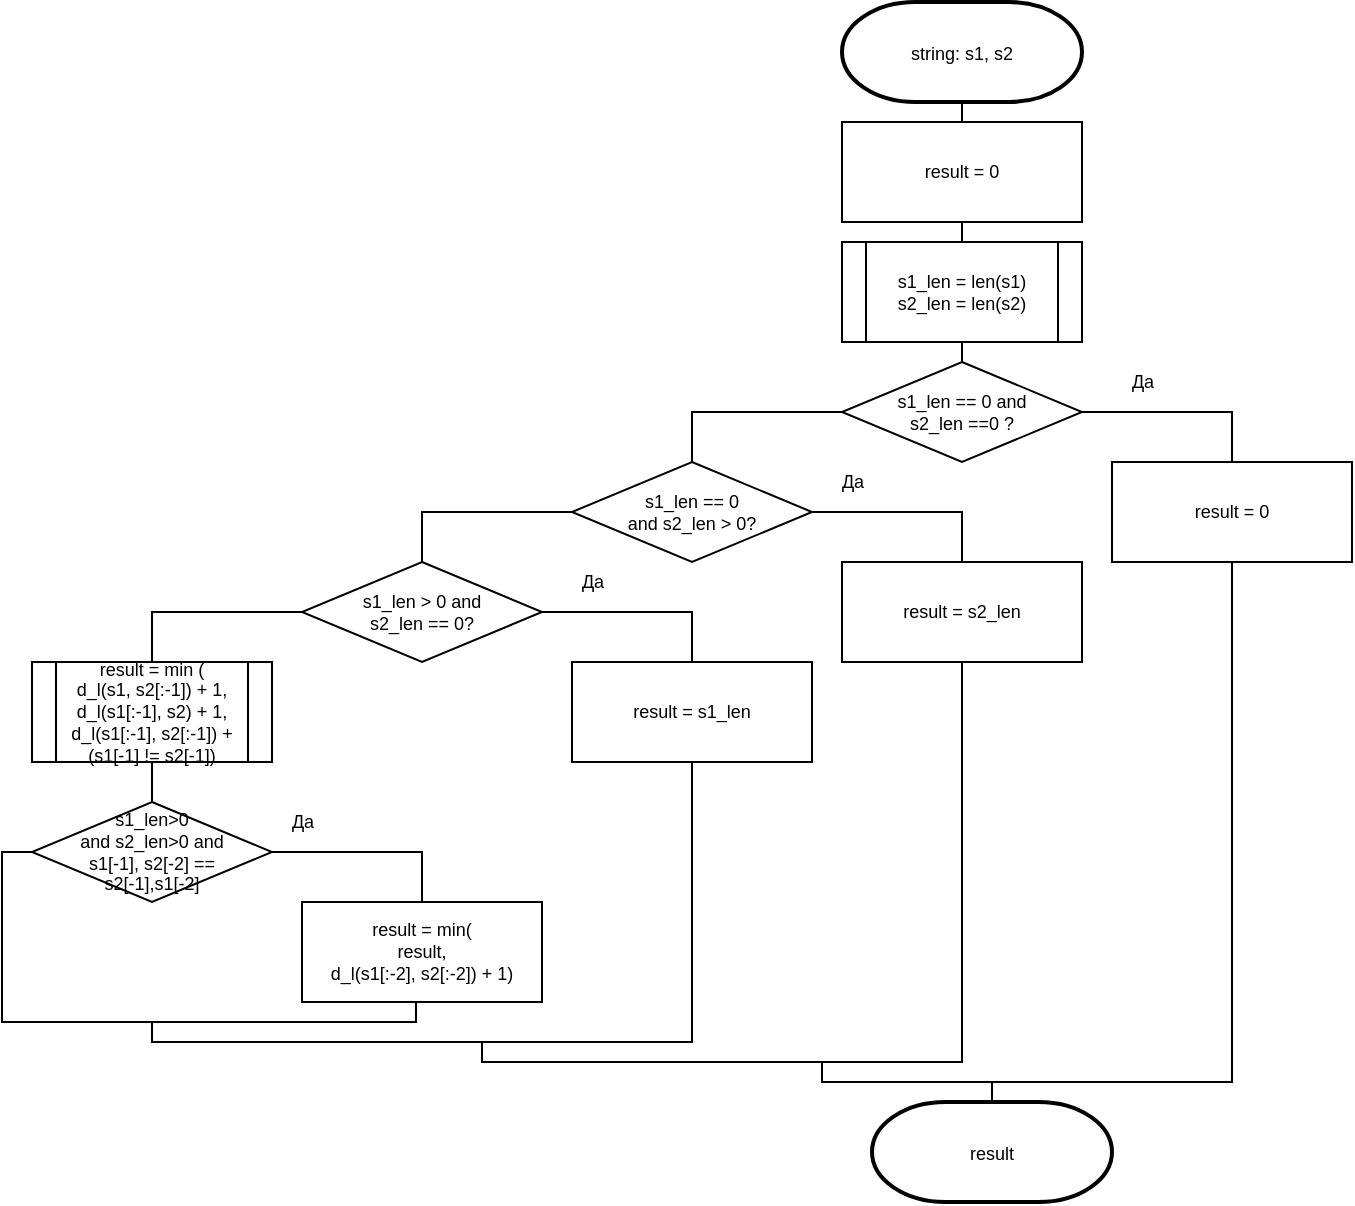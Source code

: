 <mxfile version="13.0.3" type="device" pages="4"><diagram id="ky_D2-CPcVHfG4twRtml" name="rec_dl"><mxGraphModel dx="1422" dy="735" grid="1" gridSize="10" guides="1" tooltips="1" connect="1" arrows="1" fold="1" page="1" pageScale="1" pageWidth="850" pageHeight="1100" math="0" shadow="0"><root><mxCell id="0"/><mxCell id="1" parent="0"/><mxCell id="SP39VCuTIbJQBI7lPQEr-27" style="edgeStyle=orthogonalEdgeStyle;rounded=0;orthogonalLoop=1;jettySize=auto;html=1;entryX=0.5;entryY=0;entryDx=0;entryDy=0;endArrow=none;endFill=0;fontSize=9;" parent="1" source="SP39VCuTIbJQBI7lPQEr-5" target="SP39VCuTIbJQBI7lPQEr-6" edge="1"><mxGeometry relative="1" as="geometry"/></mxCell><mxCell id="SP39VCuTIbJQBI7lPQEr-5" value="s1_len == 0 and &lt;br&gt;s2_len ==0 ?" style="rhombus;whiteSpace=wrap;html=1;fontSize=9;" parent="1" vertex="1"><mxGeometry x="550" y="200" width="120" height="50" as="geometry"/></mxCell><mxCell id="SP39VCuTIbJQBI7lPQEr-6" value="s1_len == 0 &lt;br&gt;and s2_len &amp;gt; 0?" style="rhombus;whiteSpace=wrap;html=1;fontSize=9;" parent="1" vertex="1"><mxGeometry x="415" y="250" width="120" height="50" as="geometry"/></mxCell><mxCell id="SP39VCuTIbJQBI7lPQEr-7" value="result = 0" style="rounded=0;whiteSpace=wrap;html=1;fontSize=9;" parent="1" vertex="1"><mxGeometry x="685" y="250" width="120" height="50" as="geometry"/></mxCell><mxCell id="SP39VCuTIbJQBI7lPQEr-8" value="result = s2_len" style="rounded=0;whiteSpace=wrap;html=1;fontSize=9;" parent="1" vertex="1"><mxGeometry x="550" y="300" width="120" height="50" as="geometry"/></mxCell><mxCell id="SP39VCuTIbJQBI7lPQEr-9" value="s1_len &amp;gt; 0 and&lt;br&gt;s2_len == 0?" style="rhombus;whiteSpace=wrap;html=1;fontSize=9;" parent="1" vertex="1"><mxGeometry x="280" y="300" width="120" height="50" as="geometry"/></mxCell><mxCell id="SP39VCuTIbJQBI7lPQEr-10" value="result = s1_len" style="rounded=0;whiteSpace=wrap;html=1;fontSize=9;" parent="1" vertex="1"><mxGeometry x="415" y="350" width="120" height="50" as="geometry"/></mxCell><mxCell id="SP39VCuTIbJQBI7lPQEr-11" value="result = min (&lt;br&gt;d_l(s1, s2[:-1]) + 1,&lt;br&gt;d_l(s1[:-1], s2) + 1,&lt;br&gt;d_l(s1[:-1], s2[:-1]) +&lt;br&gt;(s1[-1] != s2[-1])&lt;br&gt;" style="shape=process;whiteSpace=wrap;html=1;backgroundOutline=1;fontSize=9;" parent="1" vertex="1"><mxGeometry x="145" y="350" width="120" height="50" as="geometry"/></mxCell><mxCell id="SP39VCuTIbJQBI7lPQEr-12" value="s1_len&amp;gt;0 &lt;br&gt;and s2_len&amp;gt;0 and &lt;br&gt;s1[-1], s2[-2] == &lt;br&gt;s2[-1],s1[-2]" style="rhombus;whiteSpace=wrap;html=1;fontSize=9;" parent="1" vertex="1"><mxGeometry x="145" y="420" width="120" height="50" as="geometry"/></mxCell><mxCell id="SP39VCuTIbJQBI7lPQEr-13" value="result = min(&lt;br&gt;result,&lt;br&gt;d_l(s1[:-2], s2[:-2]) + 1)" style="rounded=0;whiteSpace=wrap;html=1;fontSize=9;" parent="1" vertex="1"><mxGeometry x="280" y="470" width="120" height="50" as="geometry"/></mxCell><mxCell id="SP39VCuTIbJQBI7lPQEr-14" value="" style="endArrow=none;html=1;entryX=0.5;entryY=1;entryDx=0;entryDy=0;exitX=0.5;exitY=0;exitDx=0;exitDy=0;edgeStyle=orthogonalEdgeStyle;fontSize=9;" parent="1" source="SP39VCuTIbJQBI7lPQEr-3" edge="1"><mxGeometry width="50" height="50" relative="1" as="geometry"><mxPoint x="560" y="440" as="sourcePoint"/><mxPoint x="610" y="70" as="targetPoint"/></mxGeometry></mxCell><mxCell id="SP39VCuTIbJQBI7lPQEr-3" value="result = 0" style="rounded=0;whiteSpace=wrap;html=1;fontSize=9;" parent="1" vertex="1"><mxGeometry x="550" y="80" width="120" height="50" as="geometry"/></mxCell><mxCell id="SP39VCuTIbJQBI7lPQEr-15" value="" style="endArrow=none;html=1;entryX=0.5;entryY=1;entryDx=0;entryDy=0;exitX=0.5;exitY=0;exitDx=0;exitDy=0;edgeStyle=orthogonalEdgeStyle;fontSize=9;" parent="1" source="SP39VCuTIbJQBI7lPQEr-4" target="SP39VCuTIbJQBI7lPQEr-3" edge="1"><mxGeometry width="50" height="50" relative="1" as="geometry"><mxPoint x="610" y="200" as="sourcePoint"/><mxPoint x="610" y="70" as="targetPoint"/></mxGeometry></mxCell><mxCell id="SP39VCuTIbJQBI7lPQEr-4" value="s1_len = len(s1)&lt;br style=&quot;font-size: 9px;&quot;&gt;s2_len = len(s2)" style="shape=process;whiteSpace=wrap;html=1;backgroundOutline=1;fontSize=9;" parent="1" vertex="1"><mxGeometry x="550" y="140" width="120" height="50" as="geometry"/></mxCell><mxCell id="SP39VCuTIbJQBI7lPQEr-16" value="" style="endArrow=none;html=1;entryX=0.5;entryY=1;entryDx=0;entryDy=0;exitX=0.5;exitY=0;exitDx=0;exitDy=0;edgeStyle=orthogonalEdgeStyle;fontSize=9;" parent="1" source="SP39VCuTIbJQBI7lPQEr-5" target="SP39VCuTIbJQBI7lPQEr-4" edge="1"><mxGeometry width="50" height="50" relative="1" as="geometry"><mxPoint x="610" y="200" as="sourcePoint"/><mxPoint x="610" y="130" as="targetPoint"/></mxGeometry></mxCell><mxCell id="SP39VCuTIbJQBI7lPQEr-28" style="edgeStyle=orthogonalEdgeStyle;rounded=0;orthogonalLoop=1;jettySize=auto;html=1;entryX=0.5;entryY=0;entryDx=0;entryDy=0;endArrow=none;endFill=0;exitX=0;exitY=0.5;exitDx=0;exitDy=0;fontSize=9;" parent="1" source="SP39VCuTIbJQBI7lPQEr-6" target="SP39VCuTIbJQBI7lPQEr-9" edge="1"><mxGeometry relative="1" as="geometry"><mxPoint x="560" y="235" as="sourcePoint"/><mxPoint x="485" y="260" as="targetPoint"/></mxGeometry></mxCell><mxCell id="SP39VCuTIbJQBI7lPQEr-29" style="edgeStyle=orthogonalEdgeStyle;rounded=0;orthogonalLoop=1;jettySize=auto;html=1;entryX=0.5;entryY=0;entryDx=0;entryDy=0;endArrow=none;endFill=0;exitX=0;exitY=0.5;exitDx=0;exitDy=0;fontSize=9;" parent="1" source="SP39VCuTIbJQBI7lPQEr-9" target="SP39VCuTIbJQBI7lPQEr-11" edge="1"><mxGeometry relative="1" as="geometry"><mxPoint x="570" y="245" as="sourcePoint"/><mxPoint x="495" y="270" as="targetPoint"/></mxGeometry></mxCell><mxCell id="SP39VCuTIbJQBI7lPQEr-30" style="edgeStyle=orthogonalEdgeStyle;rounded=0;orthogonalLoop=1;jettySize=auto;html=1;entryX=0.5;entryY=0;entryDx=0;entryDy=0;endArrow=none;endFill=0;exitX=1;exitY=0.5;exitDx=0;exitDy=0;fontSize=9;" parent="1" source="SP39VCuTIbJQBI7lPQEr-5" target="SP39VCuTIbJQBI7lPQEr-7" edge="1"><mxGeometry relative="1" as="geometry"><mxPoint x="580" y="255" as="sourcePoint"/><mxPoint x="505" y="280" as="targetPoint"/></mxGeometry></mxCell><mxCell id="SP39VCuTIbJQBI7lPQEr-31" style="edgeStyle=orthogonalEdgeStyle;rounded=0;orthogonalLoop=1;jettySize=auto;html=1;entryX=1;entryY=0.5;entryDx=0;entryDy=0;endArrow=none;endFill=0;exitX=0.5;exitY=0;exitDx=0;exitDy=0;fontSize=9;" parent="1" source="SP39VCuTIbJQBI7lPQEr-8" target="SP39VCuTIbJQBI7lPQEr-6" edge="1"><mxGeometry relative="1" as="geometry"><mxPoint x="590" y="265" as="sourcePoint"/><mxPoint x="515" y="290" as="targetPoint"/></mxGeometry></mxCell><mxCell id="SP39VCuTIbJQBI7lPQEr-32" style="edgeStyle=orthogonalEdgeStyle;rounded=0;orthogonalLoop=1;jettySize=auto;html=1;entryX=1;entryY=0.5;entryDx=0;entryDy=0;endArrow=none;endFill=0;exitX=0.5;exitY=0;exitDx=0;exitDy=0;fontSize=9;" parent="1" source="SP39VCuTIbJQBI7lPQEr-10" target="SP39VCuTIbJQBI7lPQEr-9" edge="1"><mxGeometry relative="1" as="geometry"><mxPoint x="600" y="275" as="sourcePoint"/><mxPoint x="525" y="300" as="targetPoint"/></mxGeometry></mxCell><mxCell id="SP39VCuTIbJQBI7lPQEr-33" style="edgeStyle=orthogonalEdgeStyle;rounded=0;orthogonalLoop=1;jettySize=auto;html=1;entryX=0.5;entryY=1;entryDx=0;entryDy=0;endArrow=none;endFill=0;exitX=0.5;exitY=0;exitDx=0;exitDy=0;fontSize=9;" parent="1" source="SP39VCuTIbJQBI7lPQEr-12" target="SP39VCuTIbJQBI7lPQEr-11" edge="1"><mxGeometry relative="1" as="geometry"><mxPoint x="610" y="285" as="sourcePoint"/><mxPoint x="535" y="310" as="targetPoint"/></mxGeometry></mxCell><mxCell id="SP39VCuTIbJQBI7lPQEr-36" style="edgeStyle=orthogonalEdgeStyle;rounded=0;orthogonalLoop=1;jettySize=auto;html=1;entryX=0.5;entryY=0;entryDx=0;entryDy=0;endArrow=none;endFill=0;exitX=1;exitY=0.5;exitDx=0;exitDy=0;fontSize=9;" parent="1" source="SP39VCuTIbJQBI7lPQEr-12" target="SP39VCuTIbJQBI7lPQEr-13" edge="1"><mxGeometry relative="1" as="geometry"><mxPoint x="620" y="295" as="sourcePoint"/><mxPoint x="545" y="320" as="targetPoint"/></mxGeometry></mxCell><mxCell id="SP39VCuTIbJQBI7lPQEr-39" style="edgeStyle=orthogonalEdgeStyle;rounded=0;orthogonalLoop=1;jettySize=auto;html=1;endArrow=none;endFill=0;exitX=0.5;exitY=1;exitDx=0;exitDy=0;fontSize=9;" parent="1" source="SP39VCuTIbJQBI7lPQEr-8" edge="1"><mxGeometry relative="1" as="geometry"><mxPoint x="650" y="325" as="sourcePoint"/><mxPoint x="540" y="550" as="targetPoint"/><Array as="points"><mxPoint x="610" y="550"/></Array></mxGeometry></mxCell><mxCell id="SP39VCuTIbJQBI7lPQEr-40" style="edgeStyle=orthogonalEdgeStyle;rounded=0;orthogonalLoop=1;jettySize=auto;html=1;entryX=0.5;entryY=1;entryDx=0;entryDy=0;endArrow=none;endFill=0;fontSize=9;" parent="1" target="SP39VCuTIbJQBI7lPQEr-10" edge="1"><mxGeometry relative="1" as="geometry"><mxPoint x="360" y="540" as="sourcePoint"/><mxPoint x="585" y="360" as="targetPoint"/><Array as="points"><mxPoint x="360" y="540"/><mxPoint x="475" y="540"/></Array></mxGeometry></mxCell><mxCell id="SP39VCuTIbJQBI7lPQEr-41" style="edgeStyle=orthogonalEdgeStyle;rounded=0;orthogonalLoop=1;jettySize=auto;html=1;entryX=0;entryY=0.5;entryDx=0;entryDy=0;endArrow=none;endFill=0;exitX=0.5;exitY=0;exitDx=0;exitDy=0;fontSize=9;" parent="1" target="SP39VCuTIbJQBI7lPQEr-12" edge="1"><mxGeometry relative="1" as="geometry"><mxPoint x="625" y="570" as="sourcePoint"/><mxPoint x="595" y="370" as="targetPoint"/><Array as="points"><mxPoint x="625" y="560"/><mxPoint x="540" y="560"/><mxPoint x="540" y="550"/><mxPoint x="370" y="550"/><mxPoint x="370" y="540"/><mxPoint x="205" y="540"/><mxPoint x="205" y="530"/><mxPoint x="130" y="530"/><mxPoint x="130" y="445"/></Array></mxGeometry></mxCell><mxCell id="SP39VCuTIbJQBI7lPQEr-42" style="edgeStyle=orthogonalEdgeStyle;rounded=0;orthogonalLoop=1;jettySize=auto;html=1;endArrow=none;endFill=0;entryX=0.475;entryY=1;entryDx=0;entryDy=0;entryPerimeter=0;fontSize=9;" parent="1" target="SP39VCuTIbJQBI7lPQEr-13" edge="1"><mxGeometry relative="1" as="geometry"><mxPoint x="170" y="530" as="sourcePoint"/><mxPoint x="410" y="520" as="targetPoint"/><Array as="points"><mxPoint x="170" y="530"/><mxPoint x="337" y="530"/></Array></mxGeometry></mxCell><mxCell id="SP39VCuTIbJQBI7lPQEr-43" style="edgeStyle=orthogonalEdgeStyle;rounded=0;orthogonalLoop=1;jettySize=auto;html=1;endArrow=none;endFill=0;exitX=0.5;exitY=1;exitDx=0;exitDy=0;fontSize=9;" parent="1" source="SP39VCuTIbJQBI7lPQEr-7" edge="1"><mxGeometry relative="1" as="geometry"><mxPoint x="690" y="365" as="sourcePoint"/><mxPoint x="620" y="560" as="targetPoint"/><Array as="points"><mxPoint x="745" y="560"/></Array></mxGeometry></mxCell><mxCell id="SP39VCuTIbJQBI7lPQEr-44" value="Да" style="text;html=1;align=center;verticalAlign=middle;resizable=0;points=[];autosize=1;fontSize=9;" parent="1" vertex="1"><mxGeometry x="685" y="200" width="30" height="20" as="geometry"/></mxCell><mxCell id="SP39VCuTIbJQBI7lPQEr-46" value="Да" style="text;html=1;align=center;verticalAlign=middle;resizable=0;points=[];autosize=1;fontSize=9;" parent="1" vertex="1"><mxGeometry x="540" y="250" width="30" height="20" as="geometry"/></mxCell><mxCell id="SP39VCuTIbJQBI7lPQEr-47" value="Да" style="text;html=1;align=center;verticalAlign=middle;resizable=0;points=[];autosize=1;fontSize=9;" parent="1" vertex="1"><mxGeometry x="410" y="300" width="30" height="20" as="geometry"/></mxCell><mxCell id="SP39VCuTIbJQBI7lPQEr-48" value="Да" style="text;html=1;align=center;verticalAlign=middle;resizable=0;points=[];autosize=1;fontSize=9;" parent="1" vertex="1"><mxGeometry x="265" y="420" width="30" height="20" as="geometry"/></mxCell><mxCell id="M-wi3u9b6_iqZBolhmrX-1" value="&lt;span style=&quot;font-size: 9px&quot;&gt;string: s1, s2&lt;/span&gt;" style="strokeWidth=2;html=1;shape=mxgraph.flowchart.terminator;whiteSpace=wrap;" vertex="1" parent="1"><mxGeometry x="550" y="20" width="120" height="50" as="geometry"/></mxCell><mxCell id="GEcMMtoFvDCBtQ5kDC11-1" value="&lt;span style=&quot;font-size: 9px&quot;&gt;result&lt;br&gt;&lt;/span&gt;" style="strokeWidth=2;html=1;shape=mxgraph.flowchart.terminator;whiteSpace=wrap;" vertex="1" parent="1"><mxGeometry x="565" y="570" width="120" height="50" as="geometry"/></mxCell></root></mxGraphModel></diagram><diagram id="yo1OlaSISUjpaXeY6Pjs" name="non_rec_dl"><mxGraphModel dx="1422" dy="735" grid="1" gridSize="10" guides="1" tooltips="1" connect="1" arrows="1" fold="1" page="1" pageScale="1" pageWidth="850" pageHeight="1100" math="0" shadow="0"><root><mxCell id="4mEBQRxK8XHtS1Krrnjc-0"/><mxCell id="4mEBQRxK8XHtS1Krrnjc-1" parent="4mEBQRxK8XHtS1Krrnjc-0"/><mxCell id="h8uijVu3lMGzjqXWiKqI-1" style="edgeStyle=orthogonalEdgeStyle;rounded=0;orthogonalLoop=1;jettySize=auto;html=1;entryX=0.5;entryY=0;entryDx=0;entryDy=0;endArrow=none;endFill=0;fontSize=9;" parent="4mEBQRxK8XHtS1Krrnjc-1" source="h8uijVu3lMGzjqXWiKqI-2" target="h8uijVu3lMGzjqXWiKqI-3" edge="1"><mxGeometry relative="1" as="geometry"/></mxCell><mxCell id="h8uijVu3lMGzjqXWiKqI-2" value="s1_len == 0 and &lt;br style=&quot;font-size: 9px;&quot;&gt;s2_len ==0 ?" style="rhombus;whiteSpace=wrap;html=1;fontSize=9;" parent="4mEBQRxK8XHtS1Krrnjc-1" vertex="1"><mxGeometry x="550" y="370" width="120" height="50" as="geometry"/></mxCell><mxCell id="h8uijVu3lMGzjqXWiKqI-3" value="s1_len == 0 &lt;br style=&quot;font-size: 9px;&quot;&gt;and s2_len &amp;gt; 0?" style="rhombus;whiteSpace=wrap;html=1;fontSize=9;" parent="4mEBQRxK8XHtS1Krrnjc-1" vertex="1"><mxGeometry x="415" y="420" width="120" height="50" as="geometry"/></mxCell><mxCell id="h8uijVu3lMGzjqXWiKqI-4" value="matr[i][j]&amp;nbsp;= 0" style="rounded=0;whiteSpace=wrap;html=1;fontSize=9;" parent="4mEBQRxK8XHtS1Krrnjc-1" vertex="1"><mxGeometry x="685" y="420" width="120" height="50" as="geometry"/></mxCell><mxCell id="h8uijVu3lMGzjqXWiKqI-5" value="matr[i][j]&amp;nbsp;= s2_len" style="rounded=0;whiteSpace=wrap;html=1;fontSize=9;" parent="4mEBQRxK8XHtS1Krrnjc-1" vertex="1"><mxGeometry x="550" y="470" width="120" height="50" as="geometry"/></mxCell><mxCell id="h8uijVu3lMGzjqXWiKqI-6" value="s1_len &amp;gt; 0 and&lt;br style=&quot;font-size: 9px;&quot;&gt;s2_len == 0?" style="rhombus;whiteSpace=wrap;html=1;fontSize=9;" parent="4mEBQRxK8XHtS1Krrnjc-1" vertex="1"><mxGeometry x="280" y="470" width="120" height="50" as="geometry"/></mxCell><mxCell id="h8uijVu3lMGzjqXWiKqI-7" value="matr[i][j] = s1_len" style="rounded=0;whiteSpace=wrap;html=1;fontSize=9;" parent="4mEBQRxK8XHtS1Krrnjc-1" vertex="1"><mxGeometry x="415" y="520" width="120" height="50" as="geometry"/></mxCell><mxCell id="h8uijVu3lMGzjqXWiKqI-8" value="result = min (&lt;br style=&quot;font-size: 9px;&quot;&gt;d_l(s1, s2[:-1]) + 1,&lt;br style=&quot;font-size: 9px;&quot;&gt;d_l(s1[:-1], s2) + 1,&lt;br style=&quot;font-size: 9px;&quot;&gt;d_l(s1[:-1], s2[:-1]) +&lt;br style=&quot;font-size: 9px;&quot;&gt;(s1[-1] != s2[-1])&lt;br style=&quot;font-size: 9px;&quot;&gt;" style="shape=process;whiteSpace=wrap;html=1;backgroundOutline=1;fontSize=9;" parent="4mEBQRxK8XHtS1Krrnjc-1" vertex="1"><mxGeometry x="145" y="520" width="120" height="50" as="geometry"/></mxCell><mxCell id="h8uijVu3lMGzjqXWiKqI-9" value="s1_len&amp;gt;0 &lt;br style=&quot;font-size: 9px;&quot;&gt;and s2_len&amp;gt;0 and &lt;br style=&quot;font-size: 9px;&quot;&gt;s1[-1], s2[-2] == &lt;br style=&quot;font-size: 9px;&quot;&gt;s2[-1],s1[-2]" style="rhombus;whiteSpace=wrap;html=1;fontSize=9;" parent="4mEBQRxK8XHtS1Krrnjc-1" vertex="1"><mxGeometry x="145" y="590" width="120" height="50" as="geometry"/></mxCell><mxCell id="h8uijVu3lMGzjqXWiKqI-10" value="matr[i][j]&amp;nbsp;= min(&lt;br style=&quot;font-size: 9px&quot;&gt;result,&lt;br style=&quot;font-size: 9px&quot;&gt;d_l(s1[:-2], s2[:-2]) + 1)" style="rounded=0;whiteSpace=wrap;html=1;fontSize=9;" parent="4mEBQRxK8XHtS1Krrnjc-1" vertex="1"><mxGeometry x="280" y="640" width="120" height="50" as="geometry"/></mxCell><mxCell id="h8uijVu3lMGzjqXWiKqI-12" value="result = 0" style="rounded=0;whiteSpace=wrap;html=1;fontSize=9;" parent="4mEBQRxK8XHtS1Krrnjc-1" vertex="1"><mxGeometry x="550" y="70" width="120" height="50" as="geometry"/></mxCell><mxCell id="h8uijVu3lMGzjqXWiKqI-13" value="" style="endArrow=none;html=1;entryX=0.5;entryY=1;entryDx=0;entryDy=0;exitX=0.5;exitY=0;exitDx=0;exitDy=0;edgeStyle=orthogonalEdgeStyle;fontSize=9;" parent="4mEBQRxK8XHtS1Krrnjc-1" source="h8uijVu3lMGzjqXWiKqI-14" target="h8uijVu3lMGzjqXWiKqI-12" edge="1"><mxGeometry width="50" height="50" relative="1" as="geometry"><mxPoint x="610" y="250" as="sourcePoint"/><mxPoint x="610" y="120" as="targetPoint"/></mxGeometry></mxCell><mxCell id="h8uijVu3lMGzjqXWiKqI-14" value="s1_len = len(s1)&lt;br style=&quot;font-size: 9px;&quot;&gt;s2_len = len(s2)" style="shape=process;whiteSpace=wrap;html=1;backgroundOutline=1;fontSize=9;" parent="4mEBQRxK8XHtS1Krrnjc-1" vertex="1"><mxGeometry x="550" y="130" width="120" height="50" as="geometry"/></mxCell><mxCell id="h8uijVu3lMGzjqXWiKqI-15" value="" style="endArrow=none;html=1;entryX=0.5;entryY=1;entryDx=0;entryDy=0;exitX=0.5;exitY=0;exitDx=0;exitDy=0;edgeStyle=orthogonalEdgeStyle;fontSize=9;" parent="4mEBQRxK8XHtS1Krrnjc-1" source="ArWxtV7u7a6Lw9DcwLxi-5" target="h8uijVu3lMGzjqXWiKqI-14" edge="1"><mxGeometry width="50" height="50" relative="1" as="geometry"><mxPoint x="610" y="250" as="sourcePoint"/><mxPoint x="610" y="180" as="targetPoint"/></mxGeometry></mxCell><mxCell id="h8uijVu3lMGzjqXWiKqI-17" style="edgeStyle=orthogonalEdgeStyle;rounded=0;orthogonalLoop=1;jettySize=auto;html=1;entryX=0.5;entryY=0;entryDx=0;entryDy=0;endArrow=none;endFill=0;exitX=0;exitY=0.5;exitDx=0;exitDy=0;fontSize=9;" parent="4mEBQRxK8XHtS1Krrnjc-1" source="h8uijVu3lMGzjqXWiKqI-3" target="h8uijVu3lMGzjqXWiKqI-6" edge="1"><mxGeometry relative="1" as="geometry"><mxPoint x="560" y="405" as="sourcePoint"/><mxPoint x="485" y="430" as="targetPoint"/></mxGeometry></mxCell><mxCell id="h8uijVu3lMGzjqXWiKqI-18" style="edgeStyle=orthogonalEdgeStyle;rounded=0;orthogonalLoop=1;jettySize=auto;html=1;entryX=0.5;entryY=0;entryDx=0;entryDy=0;endArrow=none;endFill=0;exitX=0;exitY=0.5;exitDx=0;exitDy=0;fontSize=9;" parent="4mEBQRxK8XHtS1Krrnjc-1" source="h8uijVu3lMGzjqXWiKqI-6" target="h8uijVu3lMGzjqXWiKqI-8" edge="1"><mxGeometry relative="1" as="geometry"><mxPoint x="570" y="415" as="sourcePoint"/><mxPoint x="495" y="440" as="targetPoint"/></mxGeometry></mxCell><mxCell id="h8uijVu3lMGzjqXWiKqI-19" style="edgeStyle=orthogonalEdgeStyle;rounded=0;orthogonalLoop=1;jettySize=auto;html=1;entryX=0.5;entryY=0;entryDx=0;entryDy=0;endArrow=none;endFill=0;exitX=1;exitY=0.5;exitDx=0;exitDy=0;fontSize=9;" parent="4mEBQRxK8XHtS1Krrnjc-1" source="h8uijVu3lMGzjqXWiKqI-2" target="h8uijVu3lMGzjqXWiKqI-4" edge="1"><mxGeometry relative="1" as="geometry"><mxPoint x="580" y="425" as="sourcePoint"/><mxPoint x="505" y="450" as="targetPoint"/></mxGeometry></mxCell><mxCell id="h8uijVu3lMGzjqXWiKqI-20" style="edgeStyle=orthogonalEdgeStyle;rounded=0;orthogonalLoop=1;jettySize=auto;html=1;entryX=1;entryY=0.5;entryDx=0;entryDy=0;endArrow=none;endFill=0;exitX=0.5;exitY=0;exitDx=0;exitDy=0;fontSize=9;" parent="4mEBQRxK8XHtS1Krrnjc-1" source="h8uijVu3lMGzjqXWiKqI-5" target="h8uijVu3lMGzjqXWiKqI-3" edge="1"><mxGeometry relative="1" as="geometry"><mxPoint x="590" y="435" as="sourcePoint"/><mxPoint x="515" y="460" as="targetPoint"/></mxGeometry></mxCell><mxCell id="h8uijVu3lMGzjqXWiKqI-21" style="edgeStyle=orthogonalEdgeStyle;rounded=0;orthogonalLoop=1;jettySize=auto;html=1;entryX=1;entryY=0.5;entryDx=0;entryDy=0;endArrow=none;endFill=0;exitX=0.5;exitY=0;exitDx=0;exitDy=0;fontSize=9;" parent="4mEBQRxK8XHtS1Krrnjc-1" source="h8uijVu3lMGzjqXWiKqI-7" target="h8uijVu3lMGzjqXWiKqI-6" edge="1"><mxGeometry relative="1" as="geometry"><mxPoint x="600" y="445" as="sourcePoint"/><mxPoint x="525" y="470" as="targetPoint"/></mxGeometry></mxCell><mxCell id="h8uijVu3lMGzjqXWiKqI-22" style="edgeStyle=orthogonalEdgeStyle;rounded=0;orthogonalLoop=1;jettySize=auto;html=1;entryX=0.5;entryY=1;entryDx=0;entryDy=0;endArrow=none;endFill=0;exitX=0.5;exitY=0;exitDx=0;exitDy=0;fontSize=9;" parent="4mEBQRxK8XHtS1Krrnjc-1" source="h8uijVu3lMGzjqXWiKqI-9" target="h8uijVu3lMGzjqXWiKqI-8" edge="1"><mxGeometry relative="1" as="geometry"><mxPoint x="610" y="455" as="sourcePoint"/><mxPoint x="535" y="480" as="targetPoint"/></mxGeometry></mxCell><mxCell id="h8uijVu3lMGzjqXWiKqI-23" style="edgeStyle=orthogonalEdgeStyle;rounded=0;orthogonalLoop=1;jettySize=auto;html=1;entryX=0.5;entryY=0;entryDx=0;entryDy=0;endArrow=none;endFill=0;exitX=1;exitY=0.5;exitDx=0;exitDy=0;fontSize=9;" parent="4mEBQRxK8XHtS1Krrnjc-1" source="h8uijVu3lMGzjqXWiKqI-9" target="h8uijVu3lMGzjqXWiKqI-10" edge="1"><mxGeometry relative="1" as="geometry"><mxPoint x="620" y="465" as="sourcePoint"/><mxPoint x="545" y="490" as="targetPoint"/></mxGeometry></mxCell><mxCell id="h8uijVu3lMGzjqXWiKqI-24" style="edgeStyle=orthogonalEdgeStyle;rounded=0;orthogonalLoop=1;jettySize=auto;html=1;endArrow=none;endFill=0;exitX=0.5;exitY=1;exitDx=0;exitDy=0;fontSize=9;" parent="4mEBQRxK8XHtS1Krrnjc-1" source="h8uijVu3lMGzjqXWiKqI-5" edge="1"><mxGeometry relative="1" as="geometry"><mxPoint x="650" y="495" as="sourcePoint"/><mxPoint x="540" y="720" as="targetPoint"/><Array as="points"><mxPoint x="610" y="720"/></Array></mxGeometry></mxCell><mxCell id="h8uijVu3lMGzjqXWiKqI-25" style="edgeStyle=orthogonalEdgeStyle;rounded=0;orthogonalLoop=1;jettySize=auto;html=1;entryX=0.5;entryY=1;entryDx=0;entryDy=0;endArrow=none;endFill=0;fontSize=9;" parent="4mEBQRxK8XHtS1Krrnjc-1" target="h8uijVu3lMGzjqXWiKqI-7" edge="1"><mxGeometry relative="1" as="geometry"><mxPoint x="360" y="710" as="sourcePoint"/><mxPoint x="585" y="530" as="targetPoint"/><Array as="points"><mxPoint x="360" y="710"/><mxPoint x="475" y="710"/></Array></mxGeometry></mxCell><mxCell id="h8uijVu3lMGzjqXWiKqI-26" style="edgeStyle=orthogonalEdgeStyle;rounded=0;orthogonalLoop=1;jettySize=auto;html=1;entryX=0;entryY=0.5;entryDx=0;entryDy=0;endArrow=none;endFill=0;exitX=0.5;exitY=1;exitDx=0;exitDy=0;fontSize=9;exitPerimeter=0;" parent="4mEBQRxK8XHtS1Krrnjc-1" target="h8uijVu3lMGzjqXWiKqI-9" edge="1"><mxGeometry relative="1" as="geometry"><mxPoint x="625" y="800" as="sourcePoint"/><mxPoint x="595" y="540" as="targetPoint"/><Array as="points"><mxPoint x="625" y="800"/><mxPoint x="625" y="730"/><mxPoint x="540" y="730"/><mxPoint x="540" y="720"/><mxPoint x="370" y="720"/><mxPoint x="370" y="710"/><mxPoint x="205" y="710"/><mxPoint x="205" y="700"/><mxPoint x="130" y="700"/><mxPoint x="130" y="615"/></Array></mxGeometry></mxCell><mxCell id="h8uijVu3lMGzjqXWiKqI-27" style="edgeStyle=orthogonalEdgeStyle;rounded=0;orthogonalLoop=1;jettySize=auto;html=1;endArrow=none;endFill=0;entryX=0.475;entryY=1;entryDx=0;entryDy=0;entryPerimeter=0;fontSize=9;" parent="4mEBQRxK8XHtS1Krrnjc-1" target="h8uijVu3lMGzjqXWiKqI-10" edge="1"><mxGeometry relative="1" as="geometry"><mxPoint x="170" y="700" as="sourcePoint"/><mxPoint x="410" y="690" as="targetPoint"/><Array as="points"><mxPoint x="170" y="700"/><mxPoint x="337" y="700"/></Array></mxGeometry></mxCell><mxCell id="h8uijVu3lMGzjqXWiKqI-28" style="edgeStyle=orthogonalEdgeStyle;rounded=0;orthogonalLoop=1;jettySize=auto;html=1;endArrow=none;endFill=0;exitX=0.5;exitY=1;exitDx=0;exitDy=0;fontSize=9;" parent="4mEBQRxK8XHtS1Krrnjc-1" source="h8uijVu3lMGzjqXWiKqI-4" edge="1"><mxGeometry relative="1" as="geometry"><mxPoint x="690" y="535" as="sourcePoint"/><mxPoint x="620" y="730" as="targetPoint"/><Array as="points"><mxPoint x="745" y="730"/></Array></mxGeometry></mxCell><mxCell id="h8uijVu3lMGzjqXWiKqI-29" value="Да" style="text;html=1;align=center;verticalAlign=middle;resizable=0;points=[];autosize=1;fontSize=9;" parent="4mEBQRxK8XHtS1Krrnjc-1" vertex="1"><mxGeometry x="685" y="370" width="30" height="20" as="geometry"/></mxCell><mxCell id="h8uijVu3lMGzjqXWiKqI-30" value="Да" style="text;html=1;align=center;verticalAlign=middle;resizable=0;points=[];autosize=1;fontSize=9;" parent="4mEBQRxK8XHtS1Krrnjc-1" vertex="1"><mxGeometry x="540" y="420" width="30" height="20" as="geometry"/></mxCell><mxCell id="h8uijVu3lMGzjqXWiKqI-31" value="Да" style="text;html=1;align=center;verticalAlign=middle;resizable=0;points=[];autosize=1;fontSize=9;" parent="4mEBQRxK8XHtS1Krrnjc-1" vertex="1"><mxGeometry x="410" y="470" width="30" height="20" as="geometry"/></mxCell><mxCell id="h8uijVu3lMGzjqXWiKqI-32" value="Да" style="text;html=1;align=center;verticalAlign=middle;resizable=0;points=[];autosize=1;fontSize=9;" parent="4mEBQRxK8XHtS1Krrnjc-1" vertex="1"><mxGeometry x="265" y="590" width="30" height="20" as="geometry"/></mxCell><mxCell id="ArWxtV7u7a6Lw9DcwLxi-2" value="" style="endArrow=none;html=1;entryX=0.5;entryY=1;entryDx=0;entryDy=0;exitX=0.5;exitY=0;exitDx=0;exitDy=0;edgeStyle=orthogonalEdgeStyle;fontSize=9;" parent="4mEBQRxK8XHtS1Krrnjc-1" source="h8uijVu3lMGzjqXWiKqI-12" edge="1"><mxGeometry width="50" height="50" relative="1" as="geometry"><mxPoint x="610" y="130" as="sourcePoint"/><mxPoint x="610" y="60" as="targetPoint"/></mxGeometry></mxCell><mxCell id="ArWxtV7u7a6Lw9DcwLxi-5" value="matr = int(0)[s1_len + 1][s2_len + 1]" style="rounded=0;whiteSpace=wrap;html=1;fontSize=9;" parent="4mEBQRxK8XHtS1Krrnjc-1" vertex="1"><mxGeometry x="550" y="190" width="120" height="50" as="geometry"/></mxCell><mxCell id="ArWxtV7u7a6Lw9DcwLxi-6" value="" style="endArrow=none;html=1;entryX=0.5;entryY=1;entryDx=0;entryDy=0;exitX=0.5;exitY=0;exitDx=0;exitDy=0;edgeStyle=orthogonalEdgeStyle;fontSize=9;" parent="4mEBQRxK8XHtS1Krrnjc-1" target="ArWxtV7u7a6Lw9DcwLxi-5" edge="1"><mxGeometry width="50" height="50" relative="1" as="geometry"><mxPoint x="610" y="250" as="sourcePoint"/><mxPoint x="610" y="250" as="targetPoint"/></mxGeometry></mxCell><mxCell id="ArWxtV7u7a6Lw9DcwLxi-7" value="" style="endArrow=none;html=1;entryX=0.5;entryY=1;entryDx=0;entryDy=0;exitX=0.5;exitY=0;exitDx=0;exitDy=0;edgeStyle=orthogonalEdgeStyle;fontSize=9;" parent="4mEBQRxK8XHtS1Krrnjc-1" edge="1"><mxGeometry width="50" height="50" relative="1" as="geometry"><mxPoint x="610" y="310" as="sourcePoint"/><mxPoint x="610" y="300" as="targetPoint"/></mxGeometry></mxCell><mxCell id="ArWxtV7u7a6Lw9DcwLxi-11" value="" style="endArrow=none;html=1;entryX=0.5;entryY=1;entryDx=0;entryDy=0;exitX=0.5;exitY=0;exitDx=0;exitDy=0;edgeStyle=orthogonalEdgeStyle;fontSize=9;" parent="4mEBQRxK8XHtS1Krrnjc-1" source="h8uijVu3lMGzjqXWiKqI-2" edge="1"><mxGeometry width="50" height="50" relative="1" as="geometry"><mxPoint x="610" y="390" as="sourcePoint"/><mxPoint x="610" y="360" as="targetPoint"/></mxGeometry></mxCell><mxCell id="ArWxtV7u7a6Lw9DcwLxi-17" style="edgeStyle=orthogonalEdgeStyle;rounded=0;orthogonalLoop=1;jettySize=auto;html=1;endArrow=none;endFill=0;fontSize=9;exitX=0.5;exitY=0;exitDx=0;exitDy=0;exitPerimeter=0;entryX=0.5;entryY=0;entryDx=0;entryDy=0;" parent="4mEBQRxK8XHtS1Krrnjc-1" edge="1"><mxGeometry relative="1" as="geometry"><mxPoint x="625" y="850" as="sourcePoint"/><mxPoint x="625" y="860" as="targetPoint"/></mxGeometry></mxCell><mxCell id="g9vv5RasJCWPzijWoVAN-0" value="&lt;span style=&quot;font-size: 9px&quot;&gt;Цикл i от 0 до s1_len + 1&lt;/span&gt;" style="shape=loopLimit;whiteSpace=wrap;html=1;" vertex="1" parent="4mEBQRxK8XHtS1Krrnjc-1"><mxGeometry x="550" y="250" width="120" height="50" as="geometry"/></mxCell><mxCell id="g9vv5RasJCWPzijWoVAN-1" value="&lt;span style=&quot;font-size: 9px&quot;&gt;string: s1, s2&lt;/span&gt;" style="strokeWidth=2;html=1;shape=mxgraph.flowchart.terminator;whiteSpace=wrap;" vertex="1" parent="4mEBQRxK8XHtS1Krrnjc-1"><mxGeometry x="550" y="10" width="120" height="50" as="geometry"/></mxCell><mxCell id="g9vv5RasJCWPzijWoVAN-2" value="&lt;span style=&quot;font-size: 9px&quot;&gt;Цикл j от 0 до s2_len + 1&lt;/span&gt;" style="shape=loopLimit;whiteSpace=wrap;html=1;" vertex="1" parent="4mEBQRxK8XHtS1Krrnjc-1"><mxGeometry x="550" y="310" width="120" height="50" as="geometry"/></mxCell><mxCell id="g9vv5RasJCWPzijWoVAN-3" value="&lt;span style=&quot;font-size: 9px&quot;&gt;Цикл j от 0 до s2_len + 1&lt;/span&gt;" style="shape=loopLimit;whiteSpace=wrap;html=1;direction=west;" vertex="1" parent="4mEBQRxK8XHtS1Krrnjc-1"><mxGeometry x="565" y="740" width="120" height="50" as="geometry"/></mxCell><mxCell id="g9vv5RasJCWPzijWoVAN-4" value="&lt;span style=&quot;font-family: &amp;#34;helvetica&amp;#34; ; font-size: 9px&quot;&gt;Цикл j от 0 до s2_len + 1&lt;/span&gt;" style="shape=loopLimit;whiteSpace=wrap;html=1;direction=west;" vertex="1" parent="4mEBQRxK8XHtS1Krrnjc-1"><mxGeometry x="565" y="800" width="120" height="50" as="geometry"/></mxCell><mxCell id="g9vv5RasJCWPzijWoVAN-6" value="&lt;span style=&quot;font-size: 9px&quot;&gt;matr[s1_len][s2_len&lt;/span&gt;" style="strokeWidth=2;html=1;shape=mxgraph.flowchart.terminator;whiteSpace=wrap;" vertex="1" parent="4mEBQRxK8XHtS1Krrnjc-1"><mxGeometry x="565" y="860" width="120" height="50" as="geometry"/></mxCell></root></mxGraphModel></diagram><diagram id="S9V99na3EUjgJX1ZtrjI" name="non_rec_l"><mxGraphModel dx="1422" dy="735" grid="1" gridSize="10" guides="1" tooltips="1" connect="1" arrows="1" fold="1" page="1" pageScale="1" pageWidth="850" pageHeight="1100" math="0" shadow="0"><root><mxCell id="v2gn5WKlSUtSM4TyP8nT-0"/><mxCell id="v2gn5WKlSUtSM4TyP8nT-1" parent="v2gn5WKlSUtSM4TyP8nT-0"/><mxCell id="aZtvMd8RuTOdP08qzcAd-1" style="edgeStyle=orthogonalEdgeStyle;rounded=0;orthogonalLoop=1;jettySize=auto;html=1;entryX=0.5;entryY=0;entryDx=0;entryDy=0;endArrow=none;endFill=0;fontSize=9;" parent="v2gn5WKlSUtSM4TyP8nT-1" source="aZtvMd8RuTOdP08qzcAd-2" target="aZtvMd8RuTOdP08qzcAd-3" edge="1"><mxGeometry relative="1" as="geometry"/></mxCell><mxCell id="aZtvMd8RuTOdP08qzcAd-2" value="s1_len == 0 and &lt;br style=&quot;font-size: 9px;&quot;&gt;s2_len ==0 ?" style="rhombus;whiteSpace=wrap;html=1;fontSize=9;" parent="v2gn5WKlSUtSM4TyP8nT-1" vertex="1"><mxGeometry x="550" y="370" width="120" height="50" as="geometry"/></mxCell><mxCell id="aZtvMd8RuTOdP08qzcAd-3" value="s1_len == 0 &lt;br style=&quot;font-size: 9px;&quot;&gt;and s2_len &amp;gt; 0?" style="rhombus;whiteSpace=wrap;html=1;fontSize=9;" parent="v2gn5WKlSUtSM4TyP8nT-1" vertex="1"><mxGeometry x="415" y="420" width="120" height="50" as="geometry"/></mxCell><mxCell id="aZtvMd8RuTOdP08qzcAd-4" value="matr[i][j]&amp;nbsp;= 0" style="rounded=0;whiteSpace=wrap;html=1;fontSize=9;" parent="v2gn5WKlSUtSM4TyP8nT-1" vertex="1"><mxGeometry x="685" y="420" width="120" height="50" as="geometry"/></mxCell><mxCell id="aZtvMd8RuTOdP08qzcAd-5" value="matr[i][j]&amp;nbsp;= s2_len" style="rounded=0;whiteSpace=wrap;html=1;fontSize=9;" parent="v2gn5WKlSUtSM4TyP8nT-1" vertex="1"><mxGeometry x="550" y="470" width="120" height="50" as="geometry"/></mxCell><mxCell id="aZtvMd8RuTOdP08qzcAd-6" value="s1_len &amp;gt; 0 and&lt;br style=&quot;font-size: 9px;&quot;&gt;s2_len == 0?" style="rhombus;whiteSpace=wrap;html=1;fontSize=9;" parent="v2gn5WKlSUtSM4TyP8nT-1" vertex="1"><mxGeometry x="280" y="470" width="120" height="50" as="geometry"/></mxCell><mxCell id="aZtvMd8RuTOdP08qzcAd-7" value="matr[i][j] = s1_len" style="rounded=0;whiteSpace=wrap;html=1;fontSize=9;" parent="v2gn5WKlSUtSM4TyP8nT-1" vertex="1"><mxGeometry x="415" y="520" width="120" height="50" as="geometry"/></mxCell><mxCell id="aZtvMd8RuTOdP08qzcAd-8" value="result = min (&lt;br style=&quot;font-size: 9px;&quot;&gt;d_l(s1, s2[:-1]) + 1,&lt;br style=&quot;font-size: 9px;&quot;&gt;d_l(s1[:-1], s2) + 1,&lt;br style=&quot;font-size: 9px;&quot;&gt;d_l(s1[:-1], s2[:-1]) +&lt;br style=&quot;font-size: 9px;&quot;&gt;(s1[-1] != s2[-1])&lt;br style=&quot;font-size: 9px;&quot;&gt;" style="shape=process;whiteSpace=wrap;html=1;backgroundOutline=1;fontSize=9;" parent="v2gn5WKlSUtSM4TyP8nT-1" vertex="1"><mxGeometry x="145" y="520" width="120" height="50" as="geometry"/></mxCell><mxCell id="aZtvMd8RuTOdP08qzcAd-11" value="result = 0" style="rounded=0;whiteSpace=wrap;html=1;fontSize=9;" parent="v2gn5WKlSUtSM4TyP8nT-1" vertex="1"><mxGeometry x="550" y="70" width="120" height="50" as="geometry"/></mxCell><mxCell id="aZtvMd8RuTOdP08qzcAd-12" value="" style="endArrow=none;html=1;entryX=0.5;entryY=1;entryDx=0;entryDy=0;exitX=0.5;exitY=0;exitDx=0;exitDy=0;edgeStyle=orthogonalEdgeStyle;fontSize=9;" parent="v2gn5WKlSUtSM4TyP8nT-1" source="aZtvMd8RuTOdP08qzcAd-13" target="aZtvMd8RuTOdP08qzcAd-11" edge="1"><mxGeometry width="50" height="50" relative="1" as="geometry"><mxPoint x="610" y="250" as="sourcePoint"/><mxPoint x="610" y="120" as="targetPoint"/></mxGeometry></mxCell><mxCell id="aZtvMd8RuTOdP08qzcAd-13" value="s1_len = len(s1)&lt;br style=&quot;font-size: 9px;&quot;&gt;s2_len = len(s2)" style="shape=process;whiteSpace=wrap;html=1;backgroundOutline=1;fontSize=9;" parent="v2gn5WKlSUtSM4TyP8nT-1" vertex="1"><mxGeometry x="550" y="130" width="120" height="50" as="geometry"/></mxCell><mxCell id="aZtvMd8RuTOdP08qzcAd-14" value="" style="endArrow=none;html=1;entryX=0.5;entryY=1;entryDx=0;entryDy=0;exitX=0.5;exitY=0;exitDx=0;exitDy=0;edgeStyle=orthogonalEdgeStyle;fontSize=9;" parent="v2gn5WKlSUtSM4TyP8nT-1" source="aZtvMd8RuTOdP08qzcAd-34" target="aZtvMd8RuTOdP08qzcAd-13" edge="1"><mxGeometry width="50" height="50" relative="1" as="geometry"><mxPoint x="610" y="250" as="sourcePoint"/><mxPoint x="610" y="180" as="targetPoint"/></mxGeometry></mxCell><mxCell id="aZtvMd8RuTOdP08qzcAd-16" style="edgeStyle=orthogonalEdgeStyle;rounded=0;orthogonalLoop=1;jettySize=auto;html=1;entryX=0.5;entryY=0;entryDx=0;entryDy=0;endArrow=none;endFill=0;exitX=0;exitY=0.5;exitDx=0;exitDy=0;fontSize=9;" parent="v2gn5WKlSUtSM4TyP8nT-1" source="aZtvMd8RuTOdP08qzcAd-3" target="aZtvMd8RuTOdP08qzcAd-6" edge="1"><mxGeometry relative="1" as="geometry"><mxPoint x="560" y="405" as="sourcePoint"/><mxPoint x="485" y="430" as="targetPoint"/></mxGeometry></mxCell><mxCell id="aZtvMd8RuTOdP08qzcAd-17" style="edgeStyle=orthogonalEdgeStyle;rounded=0;orthogonalLoop=1;jettySize=auto;html=1;entryX=0.5;entryY=0;entryDx=0;entryDy=0;endArrow=none;endFill=0;exitX=0;exitY=0.5;exitDx=0;exitDy=0;fontSize=9;" parent="v2gn5WKlSUtSM4TyP8nT-1" source="aZtvMd8RuTOdP08qzcAd-6" target="aZtvMd8RuTOdP08qzcAd-8" edge="1"><mxGeometry relative="1" as="geometry"><mxPoint x="570" y="415" as="sourcePoint"/><mxPoint x="495" y="440" as="targetPoint"/></mxGeometry></mxCell><mxCell id="aZtvMd8RuTOdP08qzcAd-18" style="edgeStyle=orthogonalEdgeStyle;rounded=0;orthogonalLoop=1;jettySize=auto;html=1;entryX=0.5;entryY=0;entryDx=0;entryDy=0;endArrow=none;endFill=0;exitX=1;exitY=0.5;exitDx=0;exitDy=0;fontSize=9;" parent="v2gn5WKlSUtSM4TyP8nT-1" source="aZtvMd8RuTOdP08qzcAd-2" target="aZtvMd8RuTOdP08qzcAd-4" edge="1"><mxGeometry relative="1" as="geometry"><mxPoint x="580" y="425" as="sourcePoint"/><mxPoint x="505" y="450" as="targetPoint"/></mxGeometry></mxCell><mxCell id="aZtvMd8RuTOdP08qzcAd-19" style="edgeStyle=orthogonalEdgeStyle;rounded=0;orthogonalLoop=1;jettySize=auto;html=1;entryX=1;entryY=0.5;entryDx=0;entryDy=0;endArrow=none;endFill=0;exitX=0.5;exitY=0;exitDx=0;exitDy=0;fontSize=9;" parent="v2gn5WKlSUtSM4TyP8nT-1" source="aZtvMd8RuTOdP08qzcAd-5" target="aZtvMd8RuTOdP08qzcAd-3" edge="1"><mxGeometry relative="1" as="geometry"><mxPoint x="590" y="435" as="sourcePoint"/><mxPoint x="515" y="460" as="targetPoint"/></mxGeometry></mxCell><mxCell id="aZtvMd8RuTOdP08qzcAd-20" style="edgeStyle=orthogonalEdgeStyle;rounded=0;orthogonalLoop=1;jettySize=auto;html=1;entryX=1;entryY=0.5;entryDx=0;entryDy=0;endArrow=none;endFill=0;exitX=0.5;exitY=0;exitDx=0;exitDy=0;fontSize=9;" parent="v2gn5WKlSUtSM4TyP8nT-1" source="aZtvMd8RuTOdP08qzcAd-7" target="aZtvMd8RuTOdP08qzcAd-6" edge="1"><mxGeometry relative="1" as="geometry"><mxPoint x="600" y="445" as="sourcePoint"/><mxPoint x="525" y="470" as="targetPoint"/></mxGeometry></mxCell><mxCell id="aZtvMd8RuTOdP08qzcAd-23" style="edgeStyle=orthogonalEdgeStyle;rounded=0;orthogonalLoop=1;jettySize=auto;html=1;endArrow=none;endFill=0;exitX=0.5;exitY=1;exitDx=0;exitDy=0;fontSize=9;" parent="v2gn5WKlSUtSM4TyP8nT-1" source="aZtvMd8RuTOdP08qzcAd-5" edge="1"><mxGeometry relative="1" as="geometry"><mxPoint x="650" y="495" as="sourcePoint"/><mxPoint x="540" y="610" as="targetPoint"/><Array as="points"><mxPoint x="610" y="610"/><mxPoint x="540" y="610"/></Array></mxGeometry></mxCell><mxCell id="aZtvMd8RuTOdP08qzcAd-24" style="edgeStyle=orthogonalEdgeStyle;rounded=0;orthogonalLoop=1;jettySize=auto;html=1;entryX=0.5;entryY=1;entryDx=0;entryDy=0;endArrow=none;endFill=0;fontSize=9;" parent="v2gn5WKlSUtSM4TyP8nT-1" target="aZtvMd8RuTOdP08qzcAd-7" edge="1"><mxGeometry relative="1" as="geometry"><mxPoint x="360" y="590" as="sourcePoint"/><mxPoint x="585" y="530" as="targetPoint"/><Array as="points"><mxPoint x="360" y="590"/><mxPoint x="475" y="590"/></Array></mxGeometry></mxCell><mxCell id="aZtvMd8RuTOdP08qzcAd-25" style="edgeStyle=orthogonalEdgeStyle;rounded=0;orthogonalLoop=1;jettySize=auto;html=1;entryX=0.5;entryY=1;entryDx=0;entryDy=0;endArrow=none;endFill=0;exitX=0.5;exitY=1;exitDx=0;exitDy=0;fontSize=9;exitPerimeter=0;" parent="v2gn5WKlSUtSM4TyP8nT-1" target="aZtvMd8RuTOdP08qzcAd-8" edge="1"><mxGeometry relative="1" as="geometry"><mxPoint x="625" y="700" as="sourcePoint"/><mxPoint x="145" y="615" as="targetPoint"/><Array as="points"><mxPoint x="625" y="630"/><mxPoint x="540" y="630"/><mxPoint x="540" y="610"/><mxPoint x="370" y="610"/><mxPoint x="370" y="590"/><mxPoint x="205" y="590"/></Array></mxGeometry></mxCell><mxCell id="aZtvMd8RuTOdP08qzcAd-27" style="edgeStyle=orthogonalEdgeStyle;rounded=0;orthogonalLoop=1;jettySize=auto;html=1;endArrow=none;endFill=0;exitX=0.5;exitY=1;exitDx=0;exitDy=0;fontSize=9;" parent="v2gn5WKlSUtSM4TyP8nT-1" source="aZtvMd8RuTOdP08qzcAd-4" edge="1"><mxGeometry relative="1" as="geometry"><mxPoint x="690" y="535" as="sourcePoint"/><mxPoint x="620" y="630" as="targetPoint"/><Array as="points"><mxPoint x="745" y="630"/><mxPoint x="620" y="630"/></Array></mxGeometry></mxCell><mxCell id="aZtvMd8RuTOdP08qzcAd-28" value="Да" style="text;html=1;align=center;verticalAlign=middle;resizable=0;points=[];autosize=1;fontSize=9;" parent="v2gn5WKlSUtSM4TyP8nT-1" vertex="1"><mxGeometry x="685" y="370" width="30" height="20" as="geometry"/></mxCell><mxCell id="aZtvMd8RuTOdP08qzcAd-29" value="Да" style="text;html=1;align=center;verticalAlign=middle;resizable=0;points=[];autosize=1;fontSize=9;" parent="v2gn5WKlSUtSM4TyP8nT-1" vertex="1"><mxGeometry x="540" y="420" width="30" height="20" as="geometry"/></mxCell><mxCell id="aZtvMd8RuTOdP08qzcAd-30" value="Да" style="text;html=1;align=center;verticalAlign=middle;resizable=0;points=[];autosize=1;fontSize=9;" parent="v2gn5WKlSUtSM4TyP8nT-1" vertex="1"><mxGeometry x="410" y="470" width="30" height="20" as="geometry"/></mxCell><mxCell id="aZtvMd8RuTOdP08qzcAd-32" value="" style="endArrow=none;html=1;entryX=0.5;entryY=1;entryDx=0;entryDy=0;exitX=0.5;exitY=0;exitDx=0;exitDy=0;edgeStyle=orthogonalEdgeStyle;fontSize=9;" parent="v2gn5WKlSUtSM4TyP8nT-1" source="aZtvMd8RuTOdP08qzcAd-11" edge="1"><mxGeometry width="50" height="50" relative="1" as="geometry"><mxPoint x="610" y="130" as="sourcePoint"/><mxPoint x="610" y="60" as="targetPoint"/></mxGeometry></mxCell><mxCell id="aZtvMd8RuTOdP08qzcAd-34" value="matr = int(0)[s1_len + 1][s2_len + 1]" style="rounded=0;whiteSpace=wrap;html=1;fontSize=9;" parent="v2gn5WKlSUtSM4TyP8nT-1" vertex="1"><mxGeometry x="550" y="190" width="120" height="50" as="geometry"/></mxCell><mxCell id="aZtvMd8RuTOdP08qzcAd-35" value="" style="endArrow=none;html=1;entryX=0.5;entryY=1;entryDx=0;entryDy=0;exitX=0.5;exitY=0;exitDx=0;exitDy=0;edgeStyle=orthogonalEdgeStyle;fontSize=9;" parent="v2gn5WKlSUtSM4TyP8nT-1" target="aZtvMd8RuTOdP08qzcAd-34" edge="1"><mxGeometry width="50" height="50" relative="1" as="geometry"><mxPoint x="610" y="250" as="sourcePoint"/><mxPoint x="610" y="250" as="targetPoint"/></mxGeometry></mxCell><mxCell id="aZtvMd8RuTOdP08qzcAd-37" value="" style="endArrow=none;html=1;entryX=0.5;entryY=1;entryDx=0;entryDy=0;exitX=0.5;exitY=0;exitDx=0;exitDy=0;edgeStyle=orthogonalEdgeStyle;fontSize=9;" parent="v2gn5WKlSUtSM4TyP8nT-1" edge="1"><mxGeometry width="50" height="50" relative="1" as="geometry"><mxPoint x="610" y="310" as="sourcePoint"/><mxPoint x="610" y="300" as="targetPoint"/></mxGeometry></mxCell><mxCell id="aZtvMd8RuTOdP08qzcAd-39" value="" style="endArrow=none;html=1;entryX=0.5;entryY=1;entryDx=0;entryDy=0;exitX=0.5;exitY=0;exitDx=0;exitDy=0;edgeStyle=orthogonalEdgeStyle;fontSize=9;" parent="v2gn5WKlSUtSM4TyP8nT-1" source="aZtvMd8RuTOdP08qzcAd-2" edge="1"><mxGeometry width="50" height="50" relative="1" as="geometry"><mxPoint x="610" y="390" as="sourcePoint"/><mxPoint x="610" y="360" as="targetPoint"/></mxGeometry></mxCell><mxCell id="aZtvMd8RuTOdP08qzcAd-41" style="edgeStyle=orthogonalEdgeStyle;rounded=0;orthogonalLoop=1;jettySize=auto;html=1;endArrow=none;endFill=0;fontSize=9;exitX=0.5;exitY=0;exitDx=0;exitDy=0;exitPerimeter=0;entryX=0.5;entryY=0;entryDx=0;entryDy=0;" parent="v2gn5WKlSUtSM4TyP8nT-1" edge="1"><mxGeometry relative="1" as="geometry"><mxPoint x="625" y="750" as="sourcePoint"/><mxPoint x="625" y="760" as="targetPoint"/></mxGeometry></mxCell><mxCell id="CaiUbF3V4xO5J8kwoJUZ-0" value="&lt;span style=&quot;font-size: 9px&quot;&gt;string: s1, s2&lt;/span&gt;" style="strokeWidth=2;html=1;shape=mxgraph.flowchart.terminator;whiteSpace=wrap;" vertex="1" parent="v2gn5WKlSUtSM4TyP8nT-1"><mxGeometry x="550" y="10" width="120" height="50" as="geometry"/></mxCell><mxCell id="CaiUbF3V4xO5J8kwoJUZ-1" value="&lt;span style=&quot;font-size: 9px&quot;&gt;result&lt;/span&gt;" style="strokeWidth=2;html=1;shape=mxgraph.flowchart.terminator;whiteSpace=wrap;" vertex="1" parent="v2gn5WKlSUtSM4TyP8nT-1"><mxGeometry x="565" y="760" width="120" height="50" as="geometry"/></mxCell><mxCell id="KiQhiNIS7npmeoA51N_1-0" value="&lt;span style=&quot;font-size: 9px&quot;&gt;Цикл i от 0 до s1_len + 1&lt;/span&gt;" style="shape=loopLimit;whiteSpace=wrap;html=1;" vertex="1" parent="v2gn5WKlSUtSM4TyP8nT-1"><mxGeometry x="551" y="250" width="120" height="50" as="geometry"/></mxCell><mxCell id="QncsSFWSpgILx9UmS9mG-0" value="&lt;span style=&quot;font-size: 9px&quot;&gt;Цикл j от 0 до s2_len + 1&lt;/span&gt;" style="shape=loopLimit;whiteSpace=wrap;html=1;direction=west;" vertex="1" parent="v2gn5WKlSUtSM4TyP8nT-1"><mxGeometry x="565" y="640" width="120" height="50" as="geometry"/></mxCell><mxCell id="QncsSFWSpgILx9UmS9mG-1" value="&lt;span style=&quot;font-size: 9px&quot;&gt;Цикл j от 0 до s2_len + 1&lt;/span&gt;" style="shape=loopLimit;whiteSpace=wrap;html=1;" vertex="1" parent="v2gn5WKlSUtSM4TyP8nT-1"><mxGeometry x="551" y="310" width="120" height="50" as="geometry"/></mxCell><mxCell id="QncsSFWSpgILx9UmS9mG-2" value="&lt;span style=&quot;font-family: &amp;#34;helvetica&amp;#34; ; font-size: 9px&quot;&gt;Цикл j от 0 до s2_len + 1&lt;/span&gt;" style="shape=loopLimit;whiteSpace=wrap;html=1;direction=west;" vertex="1" parent="v2gn5WKlSUtSM4TyP8nT-1"><mxGeometry x="565" y="700" width="120" height="50" as="geometry"/></mxCell></root></mxGraphModel></diagram><diagram id="yA3r4Ey-ldnZYghygRgl" name="rec_dl_cache"><mxGraphModel dx="1422" dy="735" grid="1" gridSize="10" guides="1" tooltips="1" connect="1" arrows="1" fold="1" page="1" pageScale="1" pageWidth="850" pageHeight="1100" math="0" shadow="0"><root><mxCell id="9ni7H_GBqNQyQm4X2Lsu-0"/><mxCell id="9ni7H_GBqNQyQm4X2Lsu-1" parent="9ni7H_GBqNQyQm4X2Lsu-0"/><mxCell id="2TyefBlrN7owBiY_UkKx-1" style="edgeStyle=orthogonalEdgeStyle;rounded=0;orthogonalLoop=1;jettySize=auto;html=1;entryX=0.5;entryY=0;entryDx=0;entryDy=0;endArrow=none;endFill=0;fontSize=9;" parent="9ni7H_GBqNQyQm4X2Lsu-1" source="2TyefBlrN7owBiY_UkKx-2" target="2TyefBlrN7owBiY_UkKx-3" edge="1"><mxGeometry relative="1" as="geometry"/></mxCell><mxCell id="2TyefBlrN7owBiY_UkKx-2" value="s1_len == 0 and &lt;br&gt;s2_len ==0 ?" style="rhombus;whiteSpace=wrap;html=1;fontSize=9;" parent="9ni7H_GBqNQyQm4X2Lsu-1" vertex="1"><mxGeometry x="550" y="350" width="120" height="50" as="geometry"/></mxCell><mxCell id="2TyefBlrN7owBiY_UkKx-3" value="s1_len == 0 &lt;br&gt;and s2_len &amp;gt; 0?" style="rhombus;whiteSpace=wrap;html=1;fontSize=9;" parent="9ni7H_GBqNQyQm4X2Lsu-1" vertex="1"><mxGeometry x="415" y="400" width="120" height="50" as="geometry"/></mxCell><mxCell id="2TyefBlrN7owBiY_UkKx-4" value="matr[s1_len][s2_len]&amp;nbsp;= 0" style="rounded=0;whiteSpace=wrap;html=1;fontSize=9;" parent="9ni7H_GBqNQyQm4X2Lsu-1" vertex="1"><mxGeometry x="640" y="400" width="120" height="50" as="geometry"/></mxCell><mxCell id="2TyefBlrN7owBiY_UkKx-5" value="matr[s1_len][s2_len]&amp;nbsp;= s2_len" style="rounded=0;whiteSpace=wrap;html=1;fontSize=9;" parent="9ni7H_GBqNQyQm4X2Lsu-1" vertex="1"><mxGeometry x="510" y="450" width="120" height="50" as="geometry"/></mxCell><mxCell id="2TyefBlrN7owBiY_UkKx-6" value="s1_len &amp;gt; 0 and&lt;br&gt;s2_len == 0?" style="rhombus;whiteSpace=wrap;html=1;fontSize=9;" parent="9ni7H_GBqNQyQm4X2Lsu-1" vertex="1"><mxGeometry x="280" y="450" width="120" height="50" as="geometry"/></mxCell><mxCell id="2TyefBlrN7owBiY_UkKx-7" value="matr[s1_len][s2_len]&amp;nbsp;= s1_len" style="rounded=0;whiteSpace=wrap;html=1;fontSize=9;" parent="9ni7H_GBqNQyQm4X2Lsu-1" vertex="1"><mxGeometry x="380" y="500" width="120" height="50" as="geometry"/></mxCell><mxCell id="2TyefBlrN7owBiY_UkKx-8" value="result = min (&lt;br&gt;d_l(s1, s2[:-1]) + 1,&lt;br&gt;d_l(s1[:-1], s2) + 1,&lt;br&gt;d_l(s1[:-1], s2[:-1]) +&lt;br&gt;(s1[-1] != s2[-1])&lt;br&gt;" style="shape=process;whiteSpace=wrap;html=1;backgroundOutline=1;fontSize=9;" parent="9ni7H_GBqNQyQm4X2Lsu-1" vertex="1"><mxGeometry x="190" y="500" width="120" height="50" as="geometry"/></mxCell><mxCell id="2TyefBlrN7owBiY_UkKx-9" value="s1_len&amp;gt;0 &lt;br&gt;and s2_len&amp;gt;0 and &lt;br&gt;s1[-1], s2[-2] == &lt;br&gt;s2[-1],s1[-2]" style="rhombus;whiteSpace=wrap;html=1;fontSize=9;" parent="9ni7H_GBqNQyQm4X2Lsu-1" vertex="1"><mxGeometry x="190" y="560" width="120" height="50" as="geometry"/></mxCell><mxCell id="2TyefBlrN7owBiY_UkKx-10" value="matr[s1_len][s2_len]&amp;nbsp;= min(&lt;br&gt;result,&lt;br&gt;d_l(s1[:-2], s2[:-2]) + 1)" style="rounded=0;whiteSpace=wrap;html=1;fontSize=9;" parent="9ni7H_GBqNQyQm4X2Lsu-1" vertex="1"><mxGeometry x="290" y="610" width="120" height="50" as="geometry"/></mxCell><mxCell id="2TyefBlrN7owBiY_UkKx-11" value="" style="endArrow=none;html=1;entryX=0.5;entryY=1;entryDx=0;entryDy=0;exitX=0.5;exitY=0;exitDx=0;exitDy=0;edgeStyle=orthogonalEdgeStyle;fontSize=9;" parent="9ni7H_GBqNQyQm4X2Lsu-1" source="2TyefBlrN7owBiY_UkKx-33" edge="1"><mxGeometry width="50" height="50" relative="1" as="geometry"><mxPoint x="400" y="675" as="sourcePoint"/><mxPoint x="450" y="235" as="targetPoint"/></mxGeometry></mxCell><mxCell id="2TyefBlrN7owBiY_UkKx-14" value="s1_len = len(s1)&lt;br style=&quot;font-size: 9px;&quot;&gt;s2_len = len(s2)" style="shape=process;whiteSpace=wrap;html=1;backgroundOutline=1;fontSize=9;" parent="9ni7H_GBqNQyQm4X2Lsu-1" vertex="1"><mxGeometry x="550" y="290" width="120" height="50" as="geometry"/></mxCell><mxCell id="2TyefBlrN7owBiY_UkKx-15" value="" style="endArrow=none;html=1;entryX=0.5;entryY=1;entryDx=0;entryDy=0;exitX=0.5;exitY=0;exitDx=0;exitDy=0;edgeStyle=orthogonalEdgeStyle;fontSize=9;" parent="9ni7H_GBqNQyQm4X2Lsu-1" source="2TyefBlrN7owBiY_UkKx-2" target="2TyefBlrN7owBiY_UkKx-14" edge="1"><mxGeometry width="50" height="50" relative="1" as="geometry"><mxPoint x="610" y="350" as="sourcePoint"/><mxPoint x="610" y="280" as="targetPoint"/></mxGeometry></mxCell><mxCell id="2TyefBlrN7owBiY_UkKx-17" style="edgeStyle=orthogonalEdgeStyle;rounded=0;orthogonalLoop=1;jettySize=auto;html=1;entryX=0.5;entryY=0;entryDx=0;entryDy=0;endArrow=none;endFill=0;exitX=0;exitY=0.5;exitDx=0;exitDy=0;fontSize=9;" parent="9ni7H_GBqNQyQm4X2Lsu-1" source="2TyefBlrN7owBiY_UkKx-3" target="2TyefBlrN7owBiY_UkKx-6" edge="1"><mxGeometry relative="1" as="geometry"><mxPoint x="560" y="385" as="sourcePoint"/><mxPoint x="485" y="410" as="targetPoint"/></mxGeometry></mxCell><mxCell id="2TyefBlrN7owBiY_UkKx-18" style="edgeStyle=orthogonalEdgeStyle;rounded=0;orthogonalLoop=1;jettySize=auto;html=1;entryX=0.5;entryY=0;entryDx=0;entryDy=0;endArrow=none;endFill=0;exitX=0;exitY=0.5;exitDx=0;exitDy=0;fontSize=9;" parent="9ni7H_GBqNQyQm4X2Lsu-1" source="2TyefBlrN7owBiY_UkKx-6" target="2TyefBlrN7owBiY_UkKx-8" edge="1"><mxGeometry relative="1" as="geometry"><mxPoint x="330" y="480" as="sourcePoint"/><mxPoint x="545" y="425" as="targetPoint"/></mxGeometry></mxCell><mxCell id="2TyefBlrN7owBiY_UkKx-19" style="edgeStyle=orthogonalEdgeStyle;rounded=0;orthogonalLoop=1;jettySize=auto;html=1;entryX=0.5;entryY=0;entryDx=0;entryDy=0;endArrow=none;endFill=0;exitX=1;exitY=0.5;exitDx=0;exitDy=0;fontSize=9;" parent="9ni7H_GBqNQyQm4X2Lsu-1" source="2TyefBlrN7owBiY_UkKx-2" target="2TyefBlrN7owBiY_UkKx-4" edge="1"><mxGeometry relative="1" as="geometry"><mxPoint x="580" y="405" as="sourcePoint"/><mxPoint x="505" y="430" as="targetPoint"/></mxGeometry></mxCell><mxCell id="2TyefBlrN7owBiY_UkKx-20" style="edgeStyle=orthogonalEdgeStyle;rounded=0;orthogonalLoop=1;jettySize=auto;html=1;entryX=1;entryY=0.5;entryDx=0;entryDy=0;endArrow=none;endFill=0;exitX=0.5;exitY=0;exitDx=0;exitDy=0;fontSize=9;" parent="9ni7H_GBqNQyQm4X2Lsu-1" source="2TyefBlrN7owBiY_UkKx-5" target="2TyefBlrN7owBiY_UkKx-3" edge="1"><mxGeometry relative="1" as="geometry"><mxPoint x="590" y="415" as="sourcePoint"/><mxPoint x="515" y="440" as="targetPoint"/></mxGeometry></mxCell><mxCell id="2TyefBlrN7owBiY_UkKx-21" style="edgeStyle=orthogonalEdgeStyle;rounded=0;orthogonalLoop=1;jettySize=auto;html=1;entryX=1;entryY=0.5;entryDx=0;entryDy=0;endArrow=none;endFill=0;exitX=0.5;exitY=0;exitDx=0;exitDy=0;fontSize=9;" parent="9ni7H_GBqNQyQm4X2Lsu-1" source="2TyefBlrN7owBiY_UkKx-7" target="2TyefBlrN7owBiY_UkKx-6" edge="1"><mxGeometry relative="1" as="geometry"><mxPoint x="600" y="425" as="sourcePoint"/><mxPoint x="525" y="450" as="targetPoint"/></mxGeometry></mxCell><mxCell id="2TyefBlrN7owBiY_UkKx-22" style="edgeStyle=orthogonalEdgeStyle;rounded=0;orthogonalLoop=1;jettySize=auto;html=1;entryX=0.5;entryY=1;entryDx=0;entryDy=0;endArrow=none;endFill=0;exitX=0.5;exitY=0;exitDx=0;exitDy=0;fontSize=9;" parent="9ni7H_GBqNQyQm4X2Lsu-1" source="2TyefBlrN7owBiY_UkKx-9" target="2TyefBlrN7owBiY_UkKx-8" edge="1"><mxGeometry relative="1" as="geometry"><mxPoint x="660" y="440" as="sourcePoint"/><mxPoint x="585" y="465" as="targetPoint"/></mxGeometry></mxCell><mxCell id="2TyefBlrN7owBiY_UkKx-23" style="edgeStyle=orthogonalEdgeStyle;rounded=0;orthogonalLoop=1;jettySize=auto;html=1;entryX=0.5;entryY=0;entryDx=0;entryDy=0;endArrow=none;endFill=0;exitX=1;exitY=0.5;exitDx=0;exitDy=0;fontSize=9;" parent="9ni7H_GBqNQyQm4X2Lsu-1" source="2TyefBlrN7owBiY_UkKx-9" target="2TyefBlrN7owBiY_UkKx-10" edge="1"><mxGeometry relative="1" as="geometry"><mxPoint x="670" y="450" as="sourcePoint"/><mxPoint x="595" y="475" as="targetPoint"/></mxGeometry></mxCell><mxCell id="2TyefBlrN7owBiY_UkKx-24" style="edgeStyle=orthogonalEdgeStyle;rounded=0;orthogonalLoop=1;jettySize=auto;html=1;endArrow=none;endFill=0;exitX=0.5;exitY=1;exitDx=0;exitDy=0;fontSize=9;" parent="9ni7H_GBqNQyQm4X2Lsu-1" source="2TyefBlrN7owBiY_UkKx-5" edge="1"><mxGeometry relative="1" as="geometry"><mxPoint x="650" y="475" as="sourcePoint"/><mxPoint x="540" y="700" as="targetPoint"/><Array as="points"><mxPoint x="570" y="700"/></Array></mxGeometry></mxCell><mxCell id="2TyefBlrN7owBiY_UkKx-25" style="edgeStyle=orthogonalEdgeStyle;rounded=0;orthogonalLoop=1;jettySize=auto;html=1;entryX=0.5;entryY=1;entryDx=0;entryDy=0;endArrow=none;endFill=0;fontSize=9;" parent="9ni7H_GBqNQyQm4X2Lsu-1" target="2TyefBlrN7owBiY_UkKx-7" edge="1"><mxGeometry relative="1" as="geometry"><mxPoint x="360" y="690" as="sourcePoint"/><mxPoint x="585" y="510" as="targetPoint"/><Array as="points"><mxPoint x="440" y="690"/></Array></mxGeometry></mxCell><mxCell id="2TyefBlrN7owBiY_UkKx-26" style="edgeStyle=orthogonalEdgeStyle;rounded=0;orthogonalLoop=1;jettySize=auto;html=1;entryX=0;entryY=0.5;entryDx=0;entryDy=0;endArrow=none;endFill=0;exitX=0.5;exitY=0;exitDx=0;exitDy=0;fontSize=9;" parent="9ni7H_GBqNQyQm4X2Lsu-1" target="2TyefBlrN7owBiY_UkKx-9" edge="1"><mxGeometry relative="1" as="geometry"><mxPoint x="450" y="730" as="sourcePoint"/><mxPoint x="595" y="520" as="targetPoint"/><Array as="points"><mxPoint x="450" y="720"/><mxPoint x="630" y="720"/><mxPoint x="630" y="710"/><mxPoint x="540" y="710"/><mxPoint x="540" y="700"/><mxPoint x="370" y="700"/><mxPoint x="370" y="690"/><mxPoint x="250" y="690"/><mxPoint x="250" y="680"/><mxPoint x="170" y="680"/><mxPoint x="170" y="585"/></Array></mxGeometry></mxCell><mxCell id="2TyefBlrN7owBiY_UkKx-27" style="edgeStyle=orthogonalEdgeStyle;rounded=0;orthogonalLoop=1;jettySize=auto;html=1;endArrow=none;endFill=0;entryX=0.475;entryY=1;entryDx=0;entryDy=0;entryPerimeter=0;fontSize=9;" parent="9ni7H_GBqNQyQm4X2Lsu-1" target="2TyefBlrN7owBiY_UkKx-10" edge="1"><mxGeometry relative="1" as="geometry"><mxPoint x="200" y="680" as="sourcePoint"/><mxPoint x="460" y="675" as="targetPoint"/><Array as="points"><mxPoint x="220" y="680"/><mxPoint x="347" y="680"/></Array></mxGeometry></mxCell><mxCell id="2TyefBlrN7owBiY_UkKx-28" style="edgeStyle=orthogonalEdgeStyle;rounded=0;orthogonalLoop=1;jettySize=auto;html=1;endArrow=none;endFill=0;exitX=0.5;exitY=1;exitDx=0;exitDy=0;fontSize=9;" parent="9ni7H_GBqNQyQm4X2Lsu-1" source="2TyefBlrN7owBiY_UkKx-4" edge="1"><mxGeometry relative="1" as="geometry"><mxPoint x="690" y="515" as="sourcePoint"/><mxPoint x="620" y="710" as="targetPoint"/><Array as="points"><mxPoint x="700" y="710"/></Array></mxGeometry></mxCell><mxCell id="2TyefBlrN7owBiY_UkKx-29" value="Да" style="text;html=1;align=center;verticalAlign=middle;resizable=0;points=[];autosize=1;fontSize=9;" parent="9ni7H_GBqNQyQm4X2Lsu-1" vertex="1"><mxGeometry x="685" y="350" width="30" height="20" as="geometry"/></mxCell><mxCell id="2TyefBlrN7owBiY_UkKx-30" value="Да" style="text;html=1;align=center;verticalAlign=middle;resizable=0;points=[];autosize=1;fontSize=9;" parent="9ni7H_GBqNQyQm4X2Lsu-1" vertex="1"><mxGeometry x="540" y="400" width="30" height="20" as="geometry"/></mxCell><mxCell id="2TyefBlrN7owBiY_UkKx-31" value="Да" style="text;html=1;align=center;verticalAlign=middle;resizable=0;points=[];autosize=1;fontSize=9;" parent="9ni7H_GBqNQyQm4X2Lsu-1" vertex="1"><mxGeometry x="410" y="450" width="30" height="20" as="geometry"/></mxCell><mxCell id="2TyefBlrN7owBiY_UkKx-32" value="Да" style="text;html=1;align=center;verticalAlign=middle;resizable=0;points=[];autosize=1;fontSize=9;" parent="9ni7H_GBqNQyQm4X2Lsu-1" vertex="1"><mxGeometry x="315" y="575" width="30" height="20" as="geometry"/></mxCell><mxCell id="2TyefBlrN7owBiY_UkKx-33" value="matr[len(s1)][len(s2)] == -1" style="rhombus;whiteSpace=wrap;html=1;fontSize=9;" parent="9ni7H_GBqNQyQm4X2Lsu-1" vertex="1"><mxGeometry x="390" y="245" width="120" height="50" as="geometry"/></mxCell><mxCell id="2TyefBlrN7owBiY_UkKx-35" style="rounded=0;orthogonalLoop=1;jettySize=auto;html=1;endArrow=none;endFill=0;exitX=1;exitY=0.5;exitDx=0;exitDy=0;fontSize=9;entryX=0.5;entryY=0;entryDx=0;entryDy=0;edgeStyle=orthogonalEdgeStyle;" parent="9ni7H_GBqNQyQm4X2Lsu-1" source="2TyefBlrN7owBiY_UkKx-33" target="2TyefBlrN7owBiY_UkKx-14" edge="1"><mxGeometry relative="1" as="geometry"><mxPoint x="620" y="510" as="sourcePoint"/><mxPoint x="610" y="230" as="targetPoint"/></mxGeometry></mxCell><mxCell id="2TyefBlrN7owBiY_UkKx-36" value="Да" style="text;html=1;align=center;verticalAlign=middle;resizable=0;points=[];autosize=1;fontSize=9;" parent="9ni7H_GBqNQyQm4X2Lsu-1" vertex="1"><mxGeometry x="505" y="245" width="30" height="20" as="geometry"/></mxCell><mxCell id="2TyefBlrN7owBiY_UkKx-37" style="rounded=0;orthogonalLoop=1;jettySize=auto;html=1;endArrow=none;endFill=0;exitX=0;exitY=0.5;exitDx=0;exitDy=0;fontSize=9;edgeStyle=orthogonalEdgeStyle;" parent="9ni7H_GBqNQyQm4X2Lsu-1" source="2TyefBlrN7owBiY_UkKx-33" edge="1"><mxGeometry relative="1" as="geometry"><mxPoint x="520" y="215" as="sourcePoint"/><mxPoint x="630" y="720" as="targetPoint"/><Array as="points"><mxPoint x="160" y="270"/><mxPoint x="160" y="720"/></Array></mxGeometry></mxCell><mxCell id="UF8ST33QnyZMA-EZ4wvJ-0" value="&lt;span style=&quot;font-size: 9px&quot;&gt;string: s1, s2&lt;/span&gt;&lt;br style=&quot;font-size: 9px&quot;&gt;&lt;span style=&quot;font-size: 9px&quot;&gt;int()[len(s1) + 1]&lt;/span&gt;&lt;br style=&quot;font-size: 9px&quot;&gt;&lt;span style=&quot;font-size: 9px&quot;&gt;[len(s2) + 1]: matr&lt;/span&gt;" style="strokeWidth=2;html=1;shape=mxgraph.flowchart.terminator;whiteSpace=wrap;" vertex="1" parent="9ni7H_GBqNQyQm4X2Lsu-1"><mxGeometry x="390" y="185" width="120" height="50" as="geometry"/></mxCell><mxCell id="UF8ST33QnyZMA-EZ4wvJ-1" value="&lt;span style=&quot;font-size: 9px&quot;&gt;matr[s1_len][s2_len]&lt;/span&gt;" style="strokeWidth=2;html=1;shape=mxgraph.flowchart.terminator;whiteSpace=wrap;" vertex="1" parent="9ni7H_GBqNQyQm4X2Lsu-1"><mxGeometry x="390" y="730" width="120" height="50" as="geometry"/></mxCell></root></mxGraphModel></diagram></mxfile>